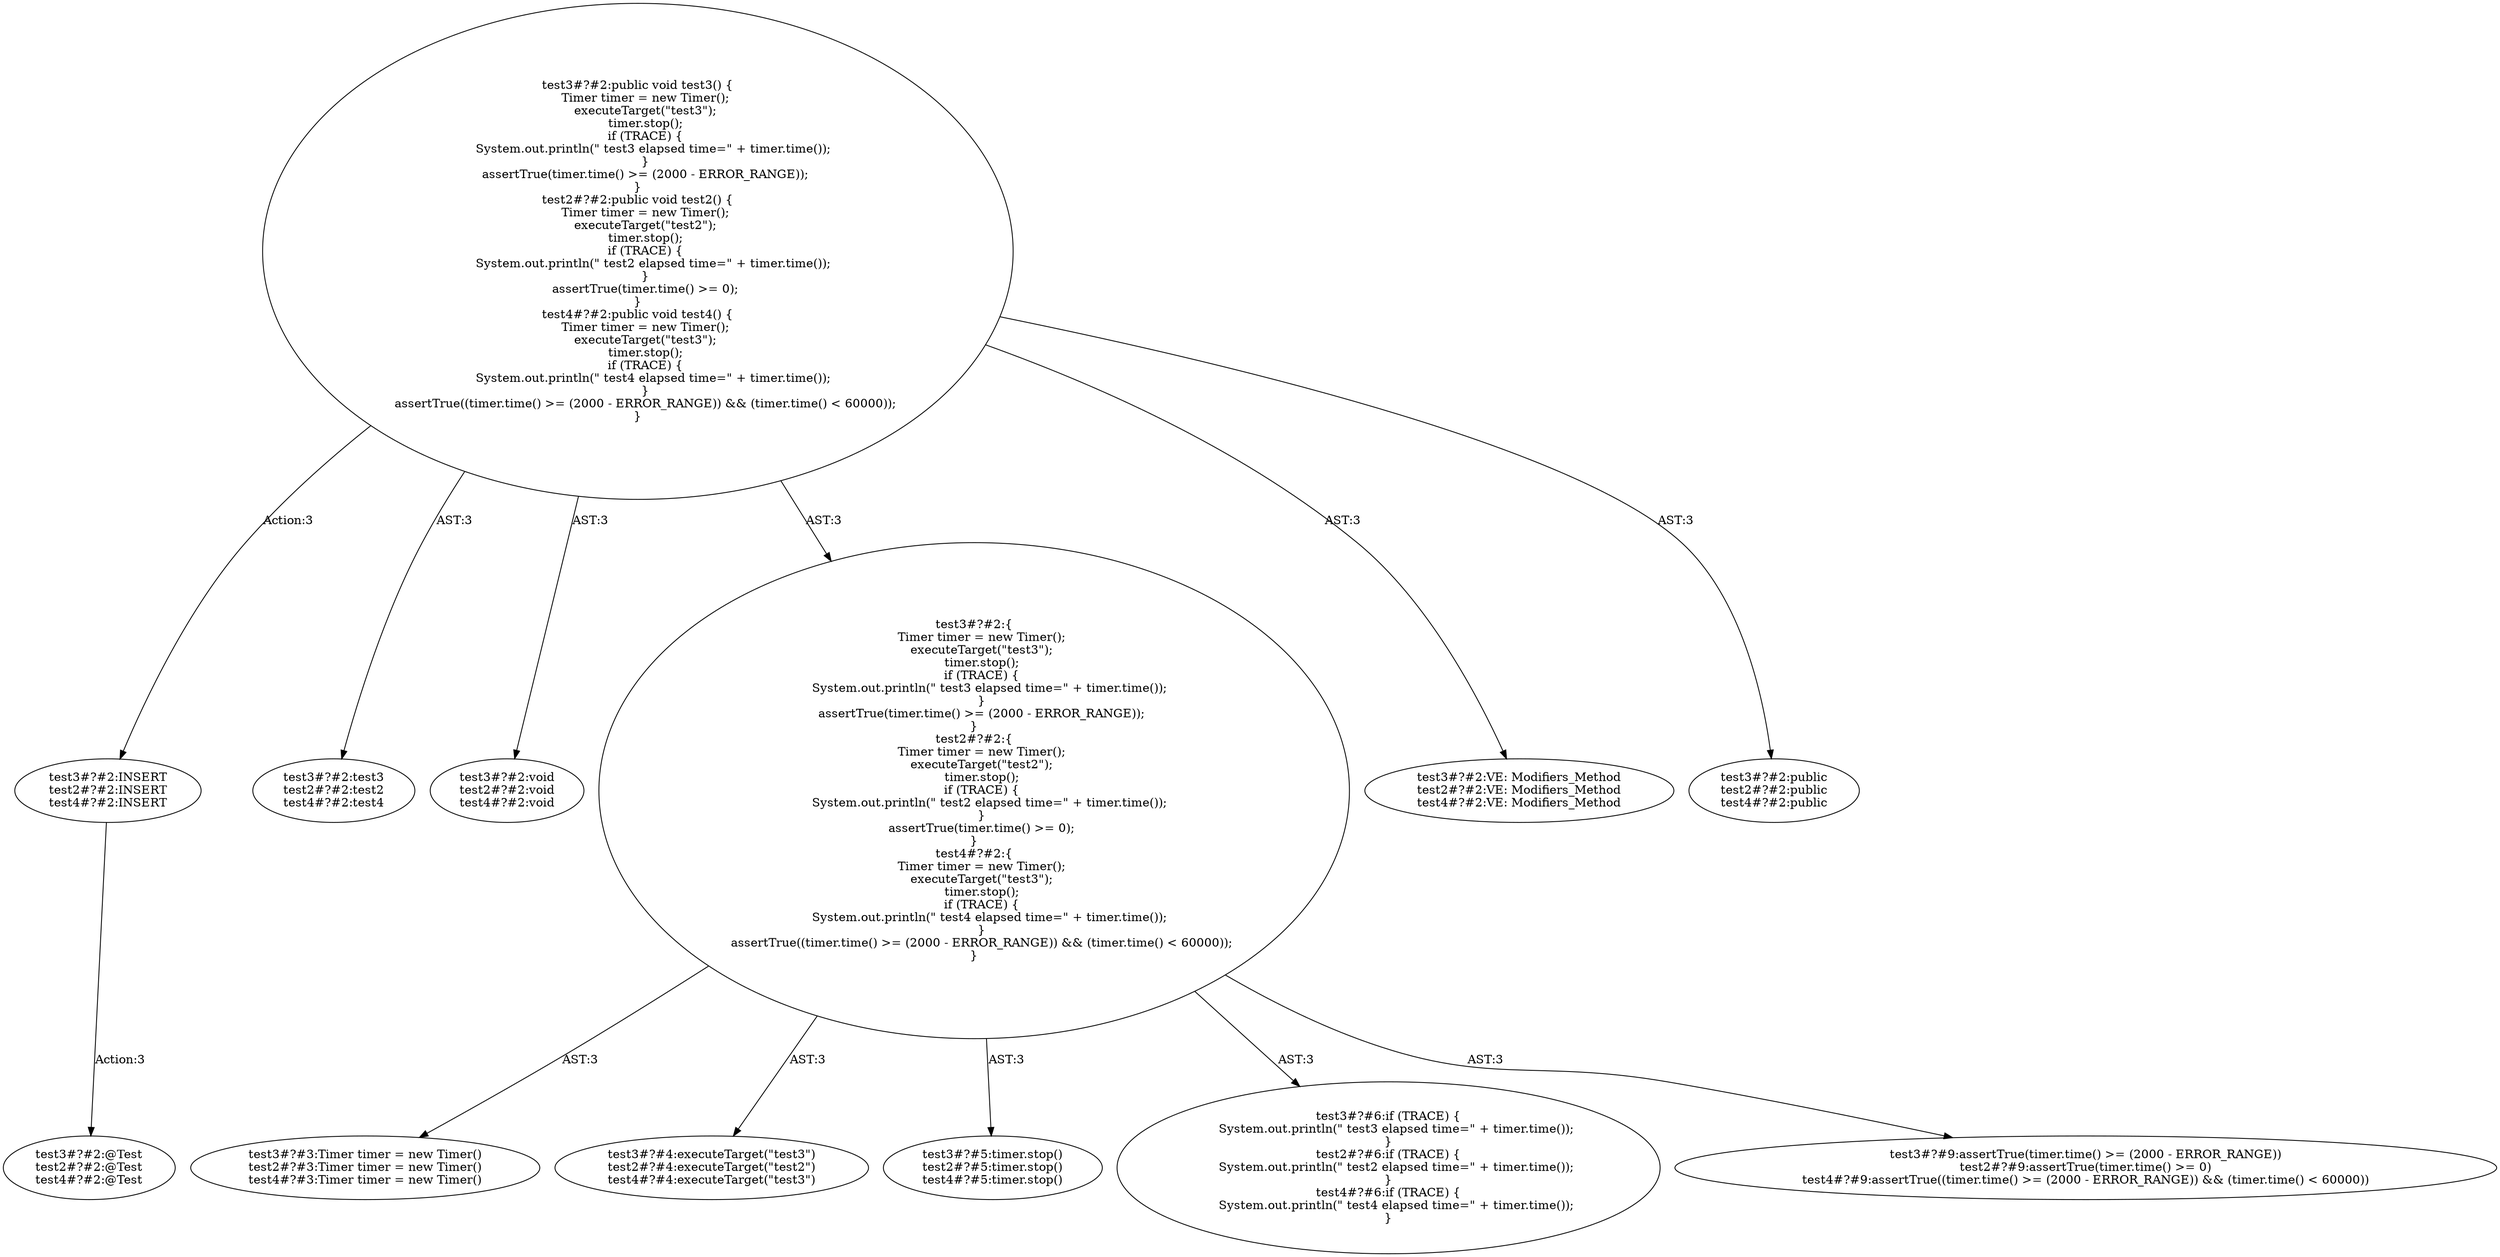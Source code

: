 digraph "Pattern" {
0 [label="test3#?#2:INSERT
test2#?#2:INSERT
test4#?#2:INSERT" shape=ellipse]
1 [label="test3#?#2:public void test3() \{
    Timer timer = new Timer();
    executeTarget(\"test3\");
    timer.stop();
    if (TRACE) \{
        System.out.println(\" test3 elapsed time=\" + timer.time());
    \}
    assertTrue(timer.time() >= (2000 - ERROR_RANGE));
\}
test2#?#2:public void test2() \{
    Timer timer = new Timer();
    executeTarget(\"test2\");
    timer.stop();
    if (TRACE) \{
        System.out.println(\" test2 elapsed time=\" + timer.time());
    \}
    assertTrue(timer.time() >= 0);
\}
test4#?#2:public void test4() \{
    Timer timer = new Timer();
    executeTarget(\"test3\");
    timer.stop();
    if (TRACE) \{
        System.out.println(\" test4 elapsed time=\" + timer.time());
    \}
    assertTrue((timer.time() >= (2000 - ERROR_RANGE)) && (timer.time() < 60000));
\}" shape=ellipse]
2 [label="test3#?#2:test3
test2#?#2:test2
test4#?#2:test4" shape=ellipse]
3 [label="test3#?#2:void
test2#?#2:void
test4#?#2:void" shape=ellipse]
4 [label="test3#?#2:\{
    Timer timer = new Timer();
    executeTarget(\"test3\");
    timer.stop();
    if (TRACE) \{
        System.out.println(\" test3 elapsed time=\" + timer.time());
    \}
    assertTrue(timer.time() >= (2000 - ERROR_RANGE));
\}
test2#?#2:\{
    Timer timer = new Timer();
    executeTarget(\"test2\");
    timer.stop();
    if (TRACE) \{
        System.out.println(\" test2 elapsed time=\" + timer.time());
    \}
    assertTrue(timer.time() >= 0);
\}
test4#?#2:\{
    Timer timer = new Timer();
    executeTarget(\"test3\");
    timer.stop();
    if (TRACE) \{
        System.out.println(\" test4 elapsed time=\" + timer.time());
    \}
    assertTrue((timer.time() >= (2000 - ERROR_RANGE)) && (timer.time() < 60000));
\}" shape=ellipse]
5 [label="test3#?#3:Timer timer = new Timer()
test2#?#3:Timer timer = new Timer()
test4#?#3:Timer timer = new Timer()" shape=ellipse]
6 [label="test3#?#4:executeTarget(\"test3\")
test2#?#4:executeTarget(\"test2\")
test4#?#4:executeTarget(\"test3\")" shape=ellipse]
7 [label="test3#?#5:timer.stop()
test2#?#5:timer.stop()
test4#?#5:timer.stop()" shape=ellipse]
8 [label="test3#?#6:if (TRACE) \{
    System.out.println(\" test3 elapsed time=\" + timer.time());
\}
test2#?#6:if (TRACE) \{
    System.out.println(\" test2 elapsed time=\" + timer.time());
\}
test4#?#6:if (TRACE) \{
    System.out.println(\" test4 elapsed time=\" + timer.time());
\}" shape=ellipse]
9 [label="test3#?#9:assertTrue(timer.time() >= (2000 - ERROR_RANGE))
test2#?#9:assertTrue(timer.time() >= 0)
test4#?#9:assertTrue((timer.time() >= (2000 - ERROR_RANGE)) && (timer.time() < 60000))" shape=ellipse]
10 [label="test3#?#2:VE: Modifiers_Method
test2#?#2:VE: Modifiers_Method
test4#?#2:VE: Modifiers_Method" shape=ellipse]
11 [label="test3#?#2:public
test2#?#2:public
test4#?#2:public" shape=ellipse]
12 [label="test3#?#2:@Test
test2#?#2:@Test
test4#?#2:@Test" shape=ellipse]
0 -> 12 [label="Action:3"];
1 -> 0 [label="Action:3"];
1 -> 2 [label="AST:3"];
1 -> 3 [label="AST:3"];
1 -> 4 [label="AST:3"];
1 -> 10 [label="AST:3"];
1 -> 11 [label="AST:3"];
4 -> 5 [label="AST:3"];
4 -> 6 [label="AST:3"];
4 -> 7 [label="AST:3"];
4 -> 8 [label="AST:3"];
4 -> 9 [label="AST:3"];
}